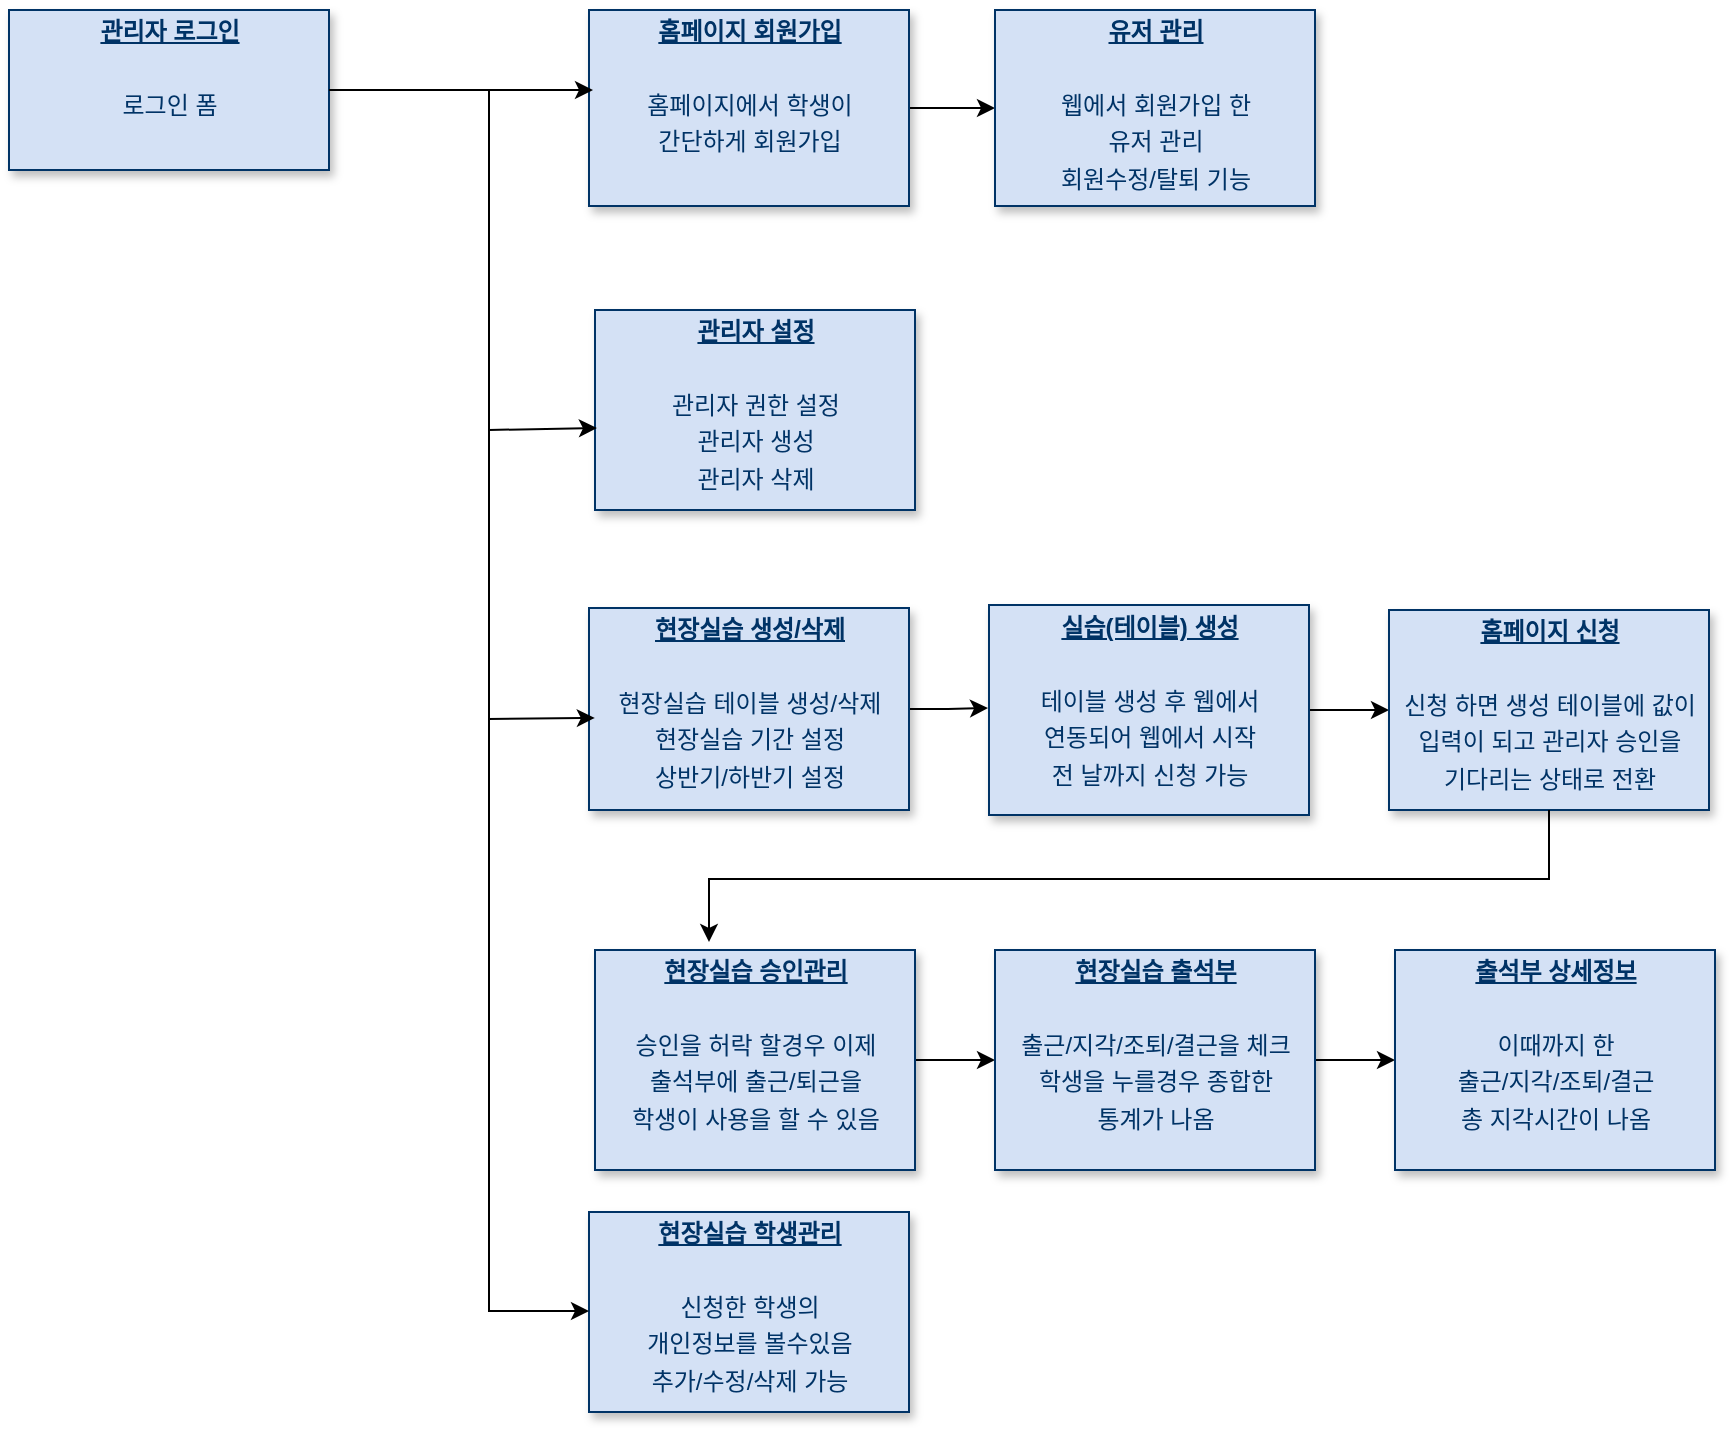 <mxfile version="11.0.2" type="device"><diagram name="Page-1" id="efa7a0a1-bf9b-a30e-e6df-94a7791c09e9"><mxGraphModel dx="2050" dy="1818" grid="1" gridSize="10" guides="1" tooltips="1" connect="1" arrows="1" fold="1" page="1" pageScale="1" pageWidth="826" pageHeight="1169" background="#ffffff" math="0" shadow="0"><root><mxCell id="0"/><mxCell id="1" parent="0"/><mxCell id="25" value="&lt;p style=&quot;margin: 0px ; margin-top: 4px ; text-align: center ; text-decoration: underline&quot;&gt;&lt;b&gt;관리자 로그인&lt;/b&gt;&lt;/p&gt;&lt;p style=&quot;margin: 0px ; margin-top: 4px ; text-align: center ; text-decoration: underline&quot;&gt;&lt;br&gt;&lt;/p&gt;&lt;p style=&quot;margin: 4px 0px 0px ; text-align: center&quot;&gt;로그인 폼&lt;/p&gt;" style="verticalAlign=top;align=left;overflow=fill;fontSize=12;fontFamily=Helvetica;html=1;strokeColor=#003366;shadow=1;fillColor=#D4E1F5;fontColor=#003366" parent="1" vertex="1"><mxGeometry x="-0.5" y="-1" width="160" height="80" as="geometry"/></mxCell><mxCell id="uebO4E4ojH2BdglX9I6J-163" value="" style="edgeStyle=orthogonalEdgeStyle;rounded=0;orthogonalLoop=1;jettySize=auto;html=1;" edge="1" parent="1" source="uebO4E4ojH2BdglX9I6J-117" target="uebO4E4ojH2BdglX9I6J-162"><mxGeometry relative="1" as="geometry"/></mxCell><mxCell id="uebO4E4ojH2BdglX9I6J-117" value="&lt;p style=&quot;margin: 0px ; margin-top: 4px ; text-align: center ; text-decoration: underline&quot;&gt;&lt;b&gt;홈페이지 회원가입&lt;/b&gt;&lt;/p&gt;&lt;p style=&quot;margin: 0px ; margin-top: 4px ; text-align: center ; text-decoration: underline&quot;&gt;&lt;b&gt;&lt;br&gt;&lt;/b&gt;&lt;/p&gt;&lt;p style=&quot;margin: 4px 0px 0px ; text-align: center&quot;&gt;홈페이지에서 학생이&lt;/p&gt;&lt;p style=&quot;margin: 4px 0px 0px ; text-align: center&quot;&gt;간단하게 회원가입&lt;/p&gt;" style="verticalAlign=top;align=left;overflow=fill;fontSize=12;fontFamily=Helvetica;html=1;strokeColor=#003366;shadow=1;fillColor=#D4E1F5;fontColor=#003366" vertex="1" parent="1"><mxGeometry x="289.5" y="-1" width="160" height="98" as="geometry"/></mxCell><mxCell id="uebO4E4ojH2BdglX9I6J-119" value="" style="endArrow=classic;html=1;fontFamily=Helvetica;fontSize=11;fontColor=#000000;align=center;strokeColor=#000000;" edge="1" parent="1" source="25"><mxGeometry width="50" height="50" relative="1" as="geometry"><mxPoint x="159.5" y="90" as="sourcePoint"/><mxPoint x="291.5" y="39" as="targetPoint"/></mxGeometry></mxCell><mxCell id="uebO4E4ojH2BdglX9I6J-121" value="&lt;p style=&quot;margin: 4px 0px 0px ; text-decoration: underline&quot;&gt;&lt;b&gt;관리자 설정&lt;/b&gt;&lt;/p&gt;&lt;p style=&quot;margin: 4px 0px 0px ; text-decoration: underline&quot;&gt;&lt;br&gt;&lt;/p&gt;&lt;p style=&quot;margin: 4px 0px 0px&quot;&gt;관리자 권한 설정&lt;/p&gt;&lt;p style=&quot;margin: 4px 0px 0px&quot;&gt;관리자 생성&lt;/p&gt;&lt;p style=&quot;margin: 4px 0px 0px&quot;&gt;관리자 삭제&lt;/p&gt;" style="verticalAlign=top;align=center;overflow=fill;fontSize=12;fontFamily=Helvetica;html=1;strokeColor=#003366;shadow=1;fillColor=#D4E1F5;fontColor=#003366" vertex="1" parent="1"><mxGeometry x="292.5" y="149" width="160" height="100" as="geometry"/></mxCell><mxCell id="uebO4E4ojH2BdglX9I6J-144" value="" style="edgeStyle=orthogonalEdgeStyle;rounded=0;orthogonalLoop=1;jettySize=auto;html=1;exitX=1;exitY=0.5;exitDx=0;exitDy=0;" edge="1" parent="1" source="uebO4E4ojH2BdglX9I6J-122"><mxGeometry relative="1" as="geometry"><mxPoint x="489" y="348" as="targetPoint"/><Array as="points"><mxPoint x="469" y="348"/></Array></mxGeometry></mxCell><mxCell id="uebO4E4ojH2BdglX9I6J-122" value="&lt;p style=&quot;margin: 0px ; margin-top: 4px ; text-align: center ; text-decoration: underline&quot;&gt;&lt;b&gt;현장실습 생성/삭제&lt;/b&gt;&lt;/p&gt;&lt;p style=&quot;margin: 0px ; margin-top: 4px ; text-align: center ; text-decoration: underline&quot;&gt;&lt;b&gt;&lt;br&gt;&lt;/b&gt;&lt;/p&gt;&lt;p style=&quot;margin: 4px 0px 0px ; text-align: center&quot;&gt;현장실습 테이블 생성/삭제&lt;/p&gt;&lt;p style=&quot;margin: 4px 0px 0px ; text-align: center&quot;&gt;현장실습 기간 설정&lt;/p&gt;&lt;p style=&quot;margin: 4px 0px 0px ; text-align: center&quot;&gt;상반기/하반기 설정&lt;/p&gt;&lt;p style=&quot;margin: 0px ; margin-top: 4px ; text-align: center ; text-decoration: underline&quot;&gt;&lt;br&gt;&lt;/p&gt;" style="verticalAlign=top;align=left;overflow=fill;fontSize=12;fontFamily=Helvetica;html=1;strokeColor=#003366;shadow=1;fillColor=#D4E1F5;fontColor=#003366" vertex="1" parent="1"><mxGeometry x="289.5" y="298" width="160" height="101" as="geometry"/></mxCell><mxCell id="uebO4E4ojH2BdglX9I6J-146" value="" style="edgeStyle=orthogonalEdgeStyle;rounded=0;orthogonalLoop=1;jettySize=auto;html=1;" edge="1" parent="1" source="uebO4E4ojH2BdglX9I6J-123" target="uebO4E4ojH2BdglX9I6J-125"><mxGeometry relative="1" as="geometry"/></mxCell><mxCell id="uebO4E4ojH2BdglX9I6J-123" value="&lt;p style=&quot;margin: 0px ; margin-top: 4px ; text-align: center ; text-decoration: underline&quot;&gt;&lt;b&gt;현장실습 승인관리&lt;/b&gt;&lt;/p&gt;&lt;p style=&quot;margin: 0px ; margin-top: 4px ; text-align: center ; text-decoration: underline&quot;&gt;&lt;b&gt;&lt;br&gt;&lt;/b&gt;&lt;/p&gt;&lt;p style=&quot;margin: 4px 0px 0px ; text-align: center&quot;&gt;승인을 허락 할경우 이제&lt;/p&gt;&lt;p style=&quot;margin: 4px 0px 0px ; text-align: center&quot;&gt;출석부에 출근/퇴근을&lt;/p&gt;&lt;p style=&quot;margin: 4px 0px 0px ; text-align: center&quot;&gt;학생이 사용을 할 수 있음&lt;/p&gt;" style="verticalAlign=top;align=left;overflow=fill;fontSize=12;fontFamily=Helvetica;html=1;strokeColor=#003366;shadow=1;fillColor=#D4E1F5;fontColor=#003366" vertex="1" parent="1"><mxGeometry x="292.5" y="469" width="160" height="110" as="geometry"/></mxCell><mxCell id="uebO4E4ojH2BdglX9I6J-124" value="&lt;p style=&quot;margin: 0px ; margin-top: 4px ; text-align: center ; text-decoration: underline&quot;&gt;&lt;b&gt;현장실습 학생관리&lt;/b&gt;&lt;/p&gt;&lt;p style=&quot;margin: 0px ; margin-top: 4px ; text-align: center ; text-decoration: underline&quot;&gt;&lt;b&gt;&lt;br&gt;&lt;/b&gt;&lt;/p&gt;&lt;p style=&quot;margin: 4px 0px 0px ; text-align: center&quot;&gt;신청한 학생의&lt;/p&gt;&lt;p style=&quot;margin: 4px 0px 0px ; text-align: center&quot;&gt;개인정보를 볼수있음&lt;/p&gt;&lt;p style=&quot;margin: 4px 0px 0px ; text-align: center&quot;&gt;추가/수정/삭제 가능&lt;/p&gt;" style="verticalAlign=top;align=left;overflow=fill;fontSize=12;fontFamily=Helvetica;html=1;strokeColor=#003366;shadow=1;fillColor=#D4E1F5;fontColor=#003366" vertex="1" parent="1"><mxGeometry x="289.5" y="600" width="160" height="100" as="geometry"/></mxCell><mxCell id="uebO4E4ojH2BdglX9I6J-147" value="" style="edgeStyle=orthogonalEdgeStyle;rounded=0;orthogonalLoop=1;jettySize=auto;html=1;" edge="1" parent="1" source="uebO4E4ojH2BdglX9I6J-125" target="uebO4E4ojH2BdglX9I6J-126"><mxGeometry relative="1" as="geometry"/></mxCell><mxCell id="uebO4E4ojH2BdglX9I6J-125" value="&lt;p style=&quot;margin: 0px ; margin-top: 4px ; text-align: center ; text-decoration: underline&quot;&gt;&lt;b&gt;현장실습 출석부&lt;/b&gt;&lt;/p&gt;&lt;p style=&quot;margin: 0px ; margin-top: 4px ; text-align: center ; text-decoration: underline&quot;&gt;&lt;br&gt;&lt;/p&gt;&lt;p style=&quot;margin: 4px 0px 0px ; text-align: center&quot;&gt;출근/지각/조퇴/결근을 체크&lt;/p&gt;&lt;p style=&quot;margin: 4px 0px 0px ; text-align: center&quot;&gt;학생을 누를경우 종합한&lt;/p&gt;&lt;p style=&quot;margin: 4px 0px 0px ; text-align: center&quot;&gt;통계가 나옴&lt;/p&gt;&lt;p style=&quot;margin: 0px ; margin-top: 4px ; text-align: center ; text-decoration: underline&quot;&gt;&lt;br&gt;&lt;/p&gt;" style="verticalAlign=top;align=left;overflow=fill;fontSize=12;fontFamily=Helvetica;html=1;strokeColor=#003366;shadow=1;fillColor=#D4E1F5;fontColor=#003366" vertex="1" parent="1"><mxGeometry x="492.5" y="469" width="160" height="110" as="geometry"/></mxCell><mxCell id="uebO4E4ojH2BdglX9I6J-126" value="&lt;p style=&quot;margin: 0px ; margin-top: 4px ; text-align: center ; text-decoration: underline&quot;&gt;&lt;b&gt;출석부 상세정보&lt;/b&gt;&lt;/p&gt;&lt;p style=&quot;margin: 0px ; margin-top: 4px ; text-align: center ; text-decoration: underline&quot;&gt;&lt;br&gt;&lt;/p&gt;&lt;p style=&quot;margin: 4px 0px 0px ; text-align: center&quot;&gt;이때까지 한&lt;/p&gt;&lt;p style=&quot;margin: 4px 0px 0px ; text-align: center&quot;&gt;출근/지각/조퇴/결근&lt;/p&gt;&lt;p style=&quot;margin: 4px 0px 0px ; text-align: center&quot;&gt;총 지각시간이 나옴&lt;/p&gt;" style="verticalAlign=top;align=left;overflow=fill;fontSize=12;fontFamily=Helvetica;html=1;strokeColor=#003366;shadow=1;fillColor=#D4E1F5;fontColor=#003366" vertex="1" parent="1"><mxGeometry x="692.5" y="469" width="160" height="110" as="geometry"/></mxCell><mxCell id="uebO4E4ojH2BdglX9I6J-130" value="" style="endArrow=none;html=1;" edge="1" parent="1"><mxGeometry width="50" height="50" relative="1" as="geometry"><mxPoint x="239.5" y="650" as="sourcePoint"/><mxPoint x="239.5" y="39" as="targetPoint"/></mxGeometry></mxCell><mxCell id="uebO4E4ojH2BdglX9I6J-145" value="" style="edgeStyle=orthogonalEdgeStyle;rounded=0;orthogonalLoop=1;jettySize=auto;html=1;" edge="1" parent="1" source="uebO4E4ojH2BdglX9I6J-132" target="uebO4E4ojH2BdglX9I6J-139"><mxGeometry relative="1" as="geometry"/></mxCell><mxCell id="uebO4E4ojH2BdglX9I6J-132" value="&lt;p style=&quot;margin: 0px ; margin-top: 4px ; text-align: center ; text-decoration: underline&quot;&gt;&lt;b&gt;실습(테이블) 생성&lt;/b&gt;&lt;/p&gt;&lt;p style=&quot;margin: 0px ; margin-top: 4px ; text-align: center ; text-decoration: underline&quot;&gt;&lt;b&gt;&lt;br&gt;&lt;/b&gt;&lt;/p&gt;&lt;p style=&quot;margin: 4px 0px 0px ; text-align: center&quot;&gt;테이블 생성 후 웹에서&lt;/p&gt;&lt;p style=&quot;margin: 4px 0px 0px ; text-align: center&quot;&gt;연동되어 웹에서 시작&lt;/p&gt;&lt;p style=&quot;margin: 4px 0px 0px ; text-align: center&quot;&gt;전 날까지 신청 가능&lt;/p&gt;" style="verticalAlign=top;align=left;overflow=fill;fontSize=12;fontFamily=Helvetica;html=1;strokeColor=#003366;shadow=1;fillColor=#D4E1F5;fontColor=#003366" vertex="1" parent="1"><mxGeometry x="489.5" y="296.5" width="160" height="105" as="geometry"/></mxCell><mxCell id="uebO4E4ojH2BdglX9I6J-134" value="" style="endArrow=classic;html=1;entryX=0.006;entryY=0.59;entryDx=0;entryDy=0;entryPerimeter=0;" edge="1" parent="1" target="uebO4E4ojH2BdglX9I6J-121"><mxGeometry width="50" height="50" relative="1" as="geometry"><mxPoint x="239.5" y="209" as="sourcePoint"/><mxPoint x="289.5" y="209" as="targetPoint"/></mxGeometry></mxCell><mxCell id="uebO4E4ojH2BdglX9I6J-135" value="" style="endArrow=classic;html=1;entryX=0.003;entryY=0.547;entryDx=0;entryDy=0;entryPerimeter=0;" edge="1" parent="1"><mxGeometry width="50" height="50" relative="1" as="geometry"><mxPoint x="239" y="353.5" as="sourcePoint"/><mxPoint x="292.412" y="352.971" as="targetPoint"/></mxGeometry></mxCell><mxCell id="uebO4E4ojH2BdglX9I6J-139" value="&lt;p style=&quot;margin: 0px ; margin-top: 4px ; text-align: center ; text-decoration: underline&quot;&gt;&lt;b&gt;홈페이지 신청&lt;/b&gt;&lt;/p&gt;&lt;p style=&quot;margin: 0px ; margin-top: 4px ; text-align: center ; text-decoration: underline&quot;&gt;&lt;br&gt;&lt;/p&gt;&lt;p style=&quot;margin: 4px 0px 0px ; text-align: center&quot;&gt;신청 하면 생성 테이블에 값이&lt;/p&gt;&lt;p style=&quot;margin: 4px 0px 0px ; text-align: center&quot;&gt;입력이 되고 관리자 승인을&lt;/p&gt;&lt;p style=&quot;margin: 4px 0px 0px ; text-align: center&quot;&gt;기다리는 상태로 전환&lt;/p&gt;" style="verticalAlign=top;align=left;overflow=fill;fontSize=12;fontFamily=Helvetica;html=1;strokeColor=#003366;shadow=1;fillColor=#D4E1F5;fontColor=#003366" vertex="1" parent="1"><mxGeometry x="689.5" y="299" width="160" height="100" as="geometry"/></mxCell><mxCell id="uebO4E4ojH2BdglX9I6J-154" value="" style="endArrow=classic;html=1;" edge="1" parent="1"><mxGeometry width="50" height="50" relative="1" as="geometry"><mxPoint x="239.5" y="649.5" as="sourcePoint"/><mxPoint x="289.5" y="649.5" as="targetPoint"/></mxGeometry></mxCell><mxCell id="uebO4E4ojH2BdglX9I6J-155" value="" style="endArrow=none;html=1;entryX=0.5;entryY=1;entryDx=0;entryDy=0;" edge="1" parent="1" target="uebO4E4ojH2BdglX9I6J-139"><mxGeometry width="50" height="50" relative="1" as="geometry"><mxPoint x="769.5" y="429" as="sourcePoint"/><mxPoint x="799.5" y="419" as="targetPoint"/></mxGeometry></mxCell><mxCell id="uebO4E4ojH2BdglX9I6J-156" value="" style="endArrow=none;html=1;" edge="1" parent="1"><mxGeometry width="50" height="50" relative="1" as="geometry"><mxPoint x="769.5" y="433.5" as="sourcePoint"/><mxPoint x="349.5" y="433.5" as="targetPoint"/></mxGeometry></mxCell><mxCell id="uebO4E4ojH2BdglX9I6J-157" value="" style="endArrow=classic;html=1;" edge="1" parent="1"><mxGeometry width="50" height="50" relative="1" as="geometry"><mxPoint x="349.5" y="433" as="sourcePoint"/><mxPoint x="349.5" y="465" as="targetPoint"/></mxGeometry></mxCell><mxCell id="uebO4E4ojH2BdglX9I6J-159" value="" style="endArrow=none;html=1;entryX=0.5;entryY=1;entryDx=0;entryDy=0;" edge="1" parent="1" target="uebO4E4ojH2BdglX9I6J-139"><mxGeometry width="50" height="50" relative="1" as="geometry"><mxPoint x="769.5" y="429" as="sourcePoint"/><mxPoint x="769.5" y="399.286" as="targetPoint"/></mxGeometry></mxCell><mxCell id="uebO4E4ojH2BdglX9I6J-161" value="" style="endArrow=none;html=1;entryX=0.5;entryY=1;entryDx=0;entryDy=0;" edge="1" parent="1" target="uebO4E4ojH2BdglX9I6J-139"><mxGeometry width="50" height="50" relative="1" as="geometry"><mxPoint x="769.5" y="434" as="sourcePoint"/><mxPoint x="769.5" y="399.286" as="targetPoint"/></mxGeometry></mxCell><mxCell id="uebO4E4ojH2BdglX9I6J-162" value="&lt;p style=&quot;margin: 0px ; margin-top: 4px ; text-align: center ; text-decoration: underline&quot;&gt;&lt;b&gt;유저 관리&lt;/b&gt;&lt;/p&gt;&lt;p style=&quot;margin: 0px ; margin-top: 4px ; text-align: center ; text-decoration: underline&quot;&gt;&lt;b&gt;&lt;br&gt;&lt;/b&gt;&lt;/p&gt;&lt;p style=&quot;margin: 4px 0px 0px ; text-align: center&quot;&gt;웹에서 회원가입 한&lt;/p&gt;&lt;p style=&quot;margin: 4px 0px 0px ; text-align: center&quot;&gt;유저 관리&lt;/p&gt;&lt;p style=&quot;margin: 4px 0px 0px ; text-align: center&quot;&gt;&lt;span&gt;회원수정/탈퇴 기능&lt;/span&gt;&lt;/p&gt;" style="verticalAlign=top;align=left;overflow=fill;fontSize=12;fontFamily=Helvetica;html=1;strokeColor=#003366;shadow=1;fillColor=#D4E1F5;fontColor=#003366" vertex="1" parent="1"><mxGeometry x="492.5" y="-1" width="160" height="98" as="geometry"/></mxCell></root></mxGraphModel></diagram></mxfile>